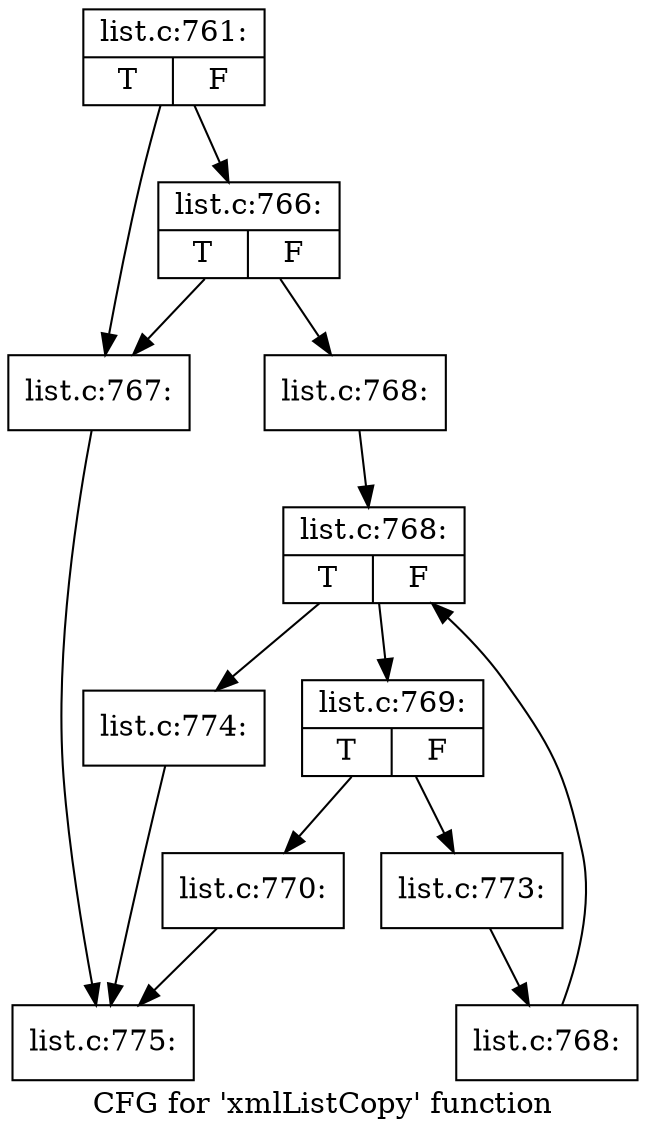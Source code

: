digraph "CFG for 'xmlListCopy' function" {
	label="CFG for 'xmlListCopy' function";

	Node0x5272760 [shape=record,label="{list.c:761:|{<s0>T|<s1>F}}"];
	Node0x5272760 -> Node0x5276aa0;
	Node0x5272760 -> Node0x5276b40;
	Node0x5276b40 [shape=record,label="{list.c:766:|{<s0>T|<s1>F}}"];
	Node0x5276b40 -> Node0x5276aa0;
	Node0x5276b40 -> Node0x5276af0;
	Node0x5276aa0 [shape=record,label="{list.c:767:}"];
	Node0x5276aa0 -> Node0x5272cf0;
	Node0x5276af0 [shape=record,label="{list.c:768:}"];
	Node0x5276af0 -> Node0x52775f0;
	Node0x52775f0 [shape=record,label="{list.c:768:|{<s0>T|<s1>F}}"];
	Node0x52775f0 -> Node0x52778d0;
	Node0x52775f0 -> Node0x5277190;
	Node0x52778d0 [shape=record,label="{list.c:769:|{<s0>T|<s1>F}}"];
	Node0x52778d0 -> Node0x5277da0;
	Node0x52778d0 -> Node0x5277df0;
	Node0x5277da0 [shape=record,label="{list.c:770:}"];
	Node0x5277da0 -> Node0x5272cf0;
	Node0x5277df0 [shape=record,label="{list.c:773:}"];
	Node0x5277df0 -> Node0x5277840;
	Node0x5277840 [shape=record,label="{list.c:768:}"];
	Node0x5277840 -> Node0x52775f0;
	Node0x5277190 [shape=record,label="{list.c:774:}"];
	Node0x5277190 -> Node0x5272cf0;
	Node0x5272cf0 [shape=record,label="{list.c:775:}"];
}
